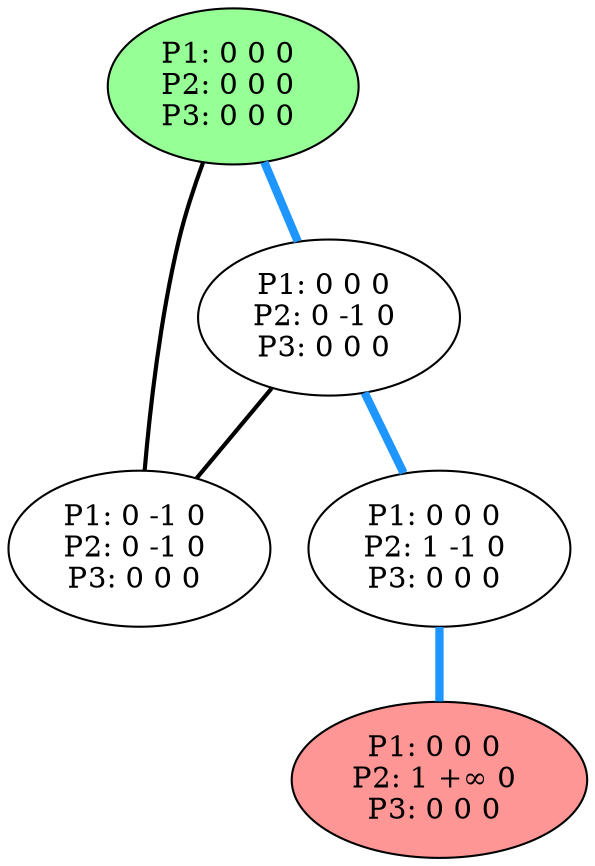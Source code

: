 graph G {
color = "black"
0 [label = "P1: 0 0 0 
P2: 0 0 0 
P3: 0 0 0 
",  style="filled", fillcolor = "#96FF96"];
1 [label = "P1: 0 0 0 
P2: 0 -1 0 
P3: 0 0 0 
"];
2 [label = "P1: 0 -1 0 
P2: 0 -1 0 
P3: 0 0 0 
"];
3 [label = "P1: 0 0 0 
P2: 1 -1 0 
P3: 0 0 0 
"];
33 [label = "P1: 0 0 0 
P2: 1 +∞ 0 
P3: 0 0 0 
",  style="filled", fillcolor = "#FF9696"];
edge [style=bold];
0 -- 1 [color="#1E96FF", penwidth=4.0];
0 -- 2 [color=black];

1 -- 2 [color=black];
1 -- 3 [color="#1E96FF", penwidth=4.0];



3 -- 33 [color="#1E96FF", penwidth=4.0];
}
